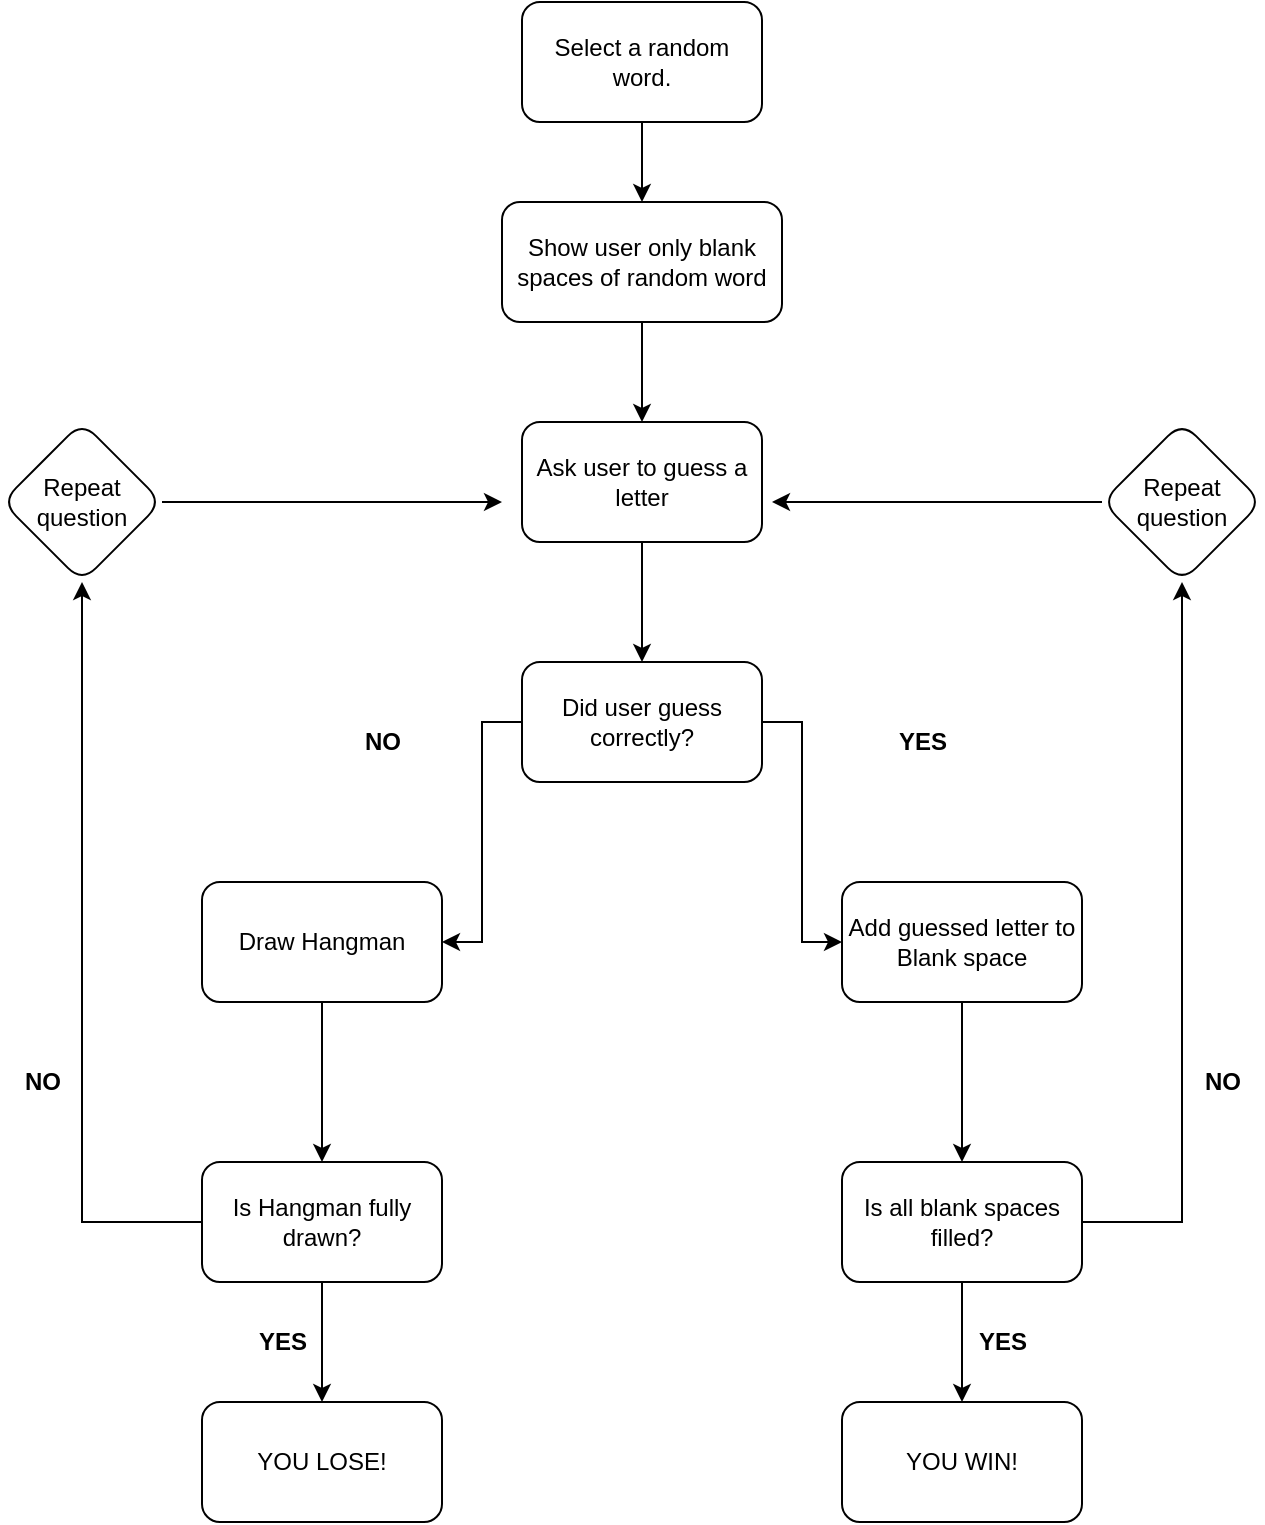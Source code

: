 <mxfile version="20.2.1" type="device"><diagram id="Nf1Wi1VbruSZgDnSM5xX" name="Page-1"><mxGraphModel dx="1550" dy="867" grid="1" gridSize="10" guides="1" tooltips="1" connect="1" arrows="1" fold="1" page="1" pageScale="1" pageWidth="850" pageHeight="1100" math="0" shadow="0"><root><mxCell id="0"/><mxCell id="1" parent="0"/><mxCell id="of4iXJx0DPBE31ISAK1j-14" value="" style="edgeStyle=orthogonalEdgeStyle;rounded=0;orthogonalLoop=1;jettySize=auto;html=1;" edge="1" parent="1" source="of4iXJx0DPBE31ISAK1j-1" target="of4iXJx0DPBE31ISAK1j-13"><mxGeometry relative="1" as="geometry"/></mxCell><mxCell id="of4iXJx0DPBE31ISAK1j-1" value="Show user only blank spaces of random word" style="rounded=1;whiteSpace=wrap;html=1;" vertex="1" parent="1"><mxGeometry x="280" y="110" width="140" height="60" as="geometry"/></mxCell><mxCell id="of4iXJx0DPBE31ISAK1j-36" value="" style="edgeStyle=orthogonalEdgeStyle;rounded=0;orthogonalLoop=1;jettySize=auto;html=1;" edge="1" parent="1" source="of4iXJx0DPBE31ISAK1j-13" target="of4iXJx0DPBE31ISAK1j-35"><mxGeometry relative="1" as="geometry"/></mxCell><mxCell id="of4iXJx0DPBE31ISAK1j-13" value="Ask user to guess a letter" style="whiteSpace=wrap;html=1;rounded=1;" vertex="1" parent="1"><mxGeometry x="290" y="220" width="120" height="60" as="geometry"/></mxCell><mxCell id="of4iXJx0DPBE31ISAK1j-21" value="" style="edgeStyle=orthogonalEdgeStyle;rounded=0;orthogonalLoop=1;jettySize=auto;html=1;" edge="1" parent="1" source="of4iXJx0DPBE31ISAK1j-15" target="of4iXJx0DPBE31ISAK1j-1"><mxGeometry relative="1" as="geometry"/></mxCell><mxCell id="of4iXJx0DPBE31ISAK1j-15" value="Select a random word." style="whiteSpace=wrap;html=1;rounded=1;" vertex="1" parent="1"><mxGeometry x="290" y="10" width="120" height="60" as="geometry"/></mxCell><mxCell id="of4iXJx0DPBE31ISAK1j-33" value="" style="edgeStyle=orthogonalEdgeStyle;rounded=0;orthogonalLoop=1;jettySize=auto;html=1;" edge="1" parent="1" source="of4iXJx0DPBE31ISAK1j-22" target="of4iXJx0DPBE31ISAK1j-28"><mxGeometry relative="1" as="geometry"/></mxCell><mxCell id="of4iXJx0DPBE31ISAK1j-22" value="Add guessed letter to Blank space" style="whiteSpace=wrap;html=1;rounded=1;" vertex="1" parent="1"><mxGeometry x="450" y="450" width="120" height="60" as="geometry"/></mxCell><mxCell id="of4iXJx0DPBE31ISAK1j-32" value="" style="edgeStyle=orthogonalEdgeStyle;rounded=0;orthogonalLoop=1;jettySize=auto;html=1;" edge="1" parent="1" source="of4iXJx0DPBE31ISAK1j-24" target="of4iXJx0DPBE31ISAK1j-30"><mxGeometry relative="1" as="geometry"/></mxCell><mxCell id="of4iXJx0DPBE31ISAK1j-24" value="Draw Hangman" style="whiteSpace=wrap;html=1;rounded=1;" vertex="1" parent="1"><mxGeometry x="130" y="450" width="120" height="60" as="geometry"/></mxCell><mxCell id="of4iXJx0DPBE31ISAK1j-60" value="" style="edgeStyle=orthogonalEdgeStyle;rounded=0;orthogonalLoop=1;jettySize=auto;html=1;entryX=0.5;entryY=1;entryDx=0;entryDy=0;" edge="1" parent="1" source="of4iXJx0DPBE31ISAK1j-28" target="of4iXJx0DPBE31ISAK1j-53"><mxGeometry relative="1" as="geometry"><mxPoint x="600" y="480" as="targetPoint"/></mxGeometry></mxCell><mxCell id="of4iXJx0DPBE31ISAK1j-64" value="" style="edgeStyle=orthogonalEdgeStyle;rounded=0;orthogonalLoop=1;jettySize=auto;html=1;" edge="1" parent="1" source="of4iXJx0DPBE31ISAK1j-28" target="of4iXJx0DPBE31ISAK1j-63"><mxGeometry relative="1" as="geometry"/></mxCell><mxCell id="of4iXJx0DPBE31ISAK1j-28" value="Is all blank spaces filled?" style="whiteSpace=wrap;html=1;rounded=1;" vertex="1" parent="1"><mxGeometry x="450" y="590" width="120" height="60" as="geometry"/></mxCell><mxCell id="of4iXJx0DPBE31ISAK1j-62" value="" style="edgeStyle=orthogonalEdgeStyle;rounded=0;orthogonalLoop=1;jettySize=auto;html=1;" edge="1" parent="1" source="of4iXJx0DPBE31ISAK1j-30" target="of4iXJx0DPBE31ISAK1j-61"><mxGeometry relative="1" as="geometry"/></mxCell><mxCell id="of4iXJx0DPBE31ISAK1j-66" value="" style="edgeStyle=orthogonalEdgeStyle;rounded=0;orthogonalLoop=1;jettySize=auto;html=1;" edge="1" parent="1" source="of4iXJx0DPBE31ISAK1j-30" target="of4iXJx0DPBE31ISAK1j-65"><mxGeometry relative="1" as="geometry"/></mxCell><mxCell id="of4iXJx0DPBE31ISAK1j-30" value="Is Hangman fully drawn?" style="whiteSpace=wrap;html=1;rounded=1;" vertex="1" parent="1"><mxGeometry x="130" y="590" width="120" height="60" as="geometry"/></mxCell><mxCell id="of4iXJx0DPBE31ISAK1j-40" value="" style="edgeStyle=orthogonalEdgeStyle;rounded=0;orthogonalLoop=1;jettySize=auto;html=1;entryX=0;entryY=0.5;entryDx=0;entryDy=0;" edge="1" parent="1" source="of4iXJx0DPBE31ISAK1j-35" target="of4iXJx0DPBE31ISAK1j-22"><mxGeometry relative="1" as="geometry"><mxPoint x="440" y="360" as="targetPoint"/></mxGeometry></mxCell><mxCell id="of4iXJx0DPBE31ISAK1j-42" value="" style="edgeStyle=orthogonalEdgeStyle;rounded=0;orthogonalLoop=1;jettySize=auto;html=1;entryX=1;entryY=0.5;entryDx=0;entryDy=0;" edge="1" parent="1" source="of4iXJx0DPBE31ISAK1j-35" target="of4iXJx0DPBE31ISAK1j-24"><mxGeometry relative="1" as="geometry"><mxPoint x="190" y="370" as="targetPoint"/></mxGeometry></mxCell><mxCell id="of4iXJx0DPBE31ISAK1j-35" value="Did user guess correctly?" style="whiteSpace=wrap;html=1;rounded=1;" vertex="1" parent="1"><mxGeometry x="290" y="340" width="120" height="60" as="geometry"/></mxCell><mxCell id="of4iXJx0DPBE31ISAK1j-43" value="&lt;b&gt;NO&lt;/b&gt;" style="text;html=1;align=center;verticalAlign=middle;resizable=0;points=[];autosize=1;strokeColor=none;fillColor=none;" vertex="1" parent="1"><mxGeometry x="200" y="365" width="40" height="30" as="geometry"/></mxCell><mxCell id="of4iXJx0DPBE31ISAK1j-44" value="&lt;b&gt;YES&lt;/b&gt;" style="text;html=1;align=center;verticalAlign=middle;resizable=0;points=[];autosize=1;strokeColor=none;fillColor=none;" vertex="1" parent="1"><mxGeometry x="465" y="365" width="50" height="30" as="geometry"/></mxCell><mxCell id="of4iXJx0DPBE31ISAK1j-70" value="" style="edgeStyle=orthogonalEdgeStyle;rounded=0;orthogonalLoop=1;jettySize=auto;html=1;" edge="1" parent="1" source="of4iXJx0DPBE31ISAK1j-53"><mxGeometry relative="1" as="geometry"><mxPoint x="415" y="260" as="targetPoint"/><Array as="points"><mxPoint x="415" y="260"/></Array></mxGeometry></mxCell><mxCell id="of4iXJx0DPBE31ISAK1j-53" value="Repeat question" style="rhombus;whiteSpace=wrap;html=1;rounded=1;" vertex="1" parent="1"><mxGeometry x="580" y="220" width="80" height="80" as="geometry"/></mxCell><mxCell id="of4iXJx0DPBE31ISAK1j-61" value="YOU LOSE!" style="rounded=1;whiteSpace=wrap;html=1;" vertex="1" parent="1"><mxGeometry x="130" y="710" width="120" height="60" as="geometry"/></mxCell><mxCell id="of4iXJx0DPBE31ISAK1j-63" value="YOU WIN!" style="whiteSpace=wrap;html=1;rounded=1;" vertex="1" parent="1"><mxGeometry x="450" y="710" width="120" height="60" as="geometry"/></mxCell><mxCell id="of4iXJx0DPBE31ISAK1j-72" value="" style="edgeStyle=orthogonalEdgeStyle;rounded=0;orthogonalLoop=1;jettySize=auto;html=1;" edge="1" parent="1" source="of4iXJx0DPBE31ISAK1j-65"><mxGeometry relative="1" as="geometry"><mxPoint x="280" y="260" as="targetPoint"/></mxGeometry></mxCell><mxCell id="of4iXJx0DPBE31ISAK1j-65" value="Repeat question" style="rhombus;whiteSpace=wrap;html=1;rounded=1;" vertex="1" parent="1"><mxGeometry x="30" y="220" width="80" height="80" as="geometry"/></mxCell><mxCell id="of4iXJx0DPBE31ISAK1j-73" value="&lt;b&gt;NO&lt;/b&gt;" style="text;html=1;align=center;verticalAlign=middle;resizable=0;points=[];autosize=1;strokeColor=none;fillColor=none;" vertex="1" parent="1"><mxGeometry x="620" y="535" width="40" height="30" as="geometry"/></mxCell><mxCell id="of4iXJx0DPBE31ISAK1j-74" value="&lt;b&gt;YES&lt;/b&gt;" style="text;html=1;align=center;verticalAlign=middle;resizable=0;points=[];autosize=1;strokeColor=none;fillColor=none;" vertex="1" parent="1"><mxGeometry x="505" y="665" width="50" height="30" as="geometry"/></mxCell><mxCell id="of4iXJx0DPBE31ISAK1j-75" value="&lt;b&gt;YES&lt;br&gt;&lt;/b&gt;" style="text;html=1;align=center;verticalAlign=middle;resizable=0;points=[];autosize=1;strokeColor=none;fillColor=none;" vertex="1" parent="1"><mxGeometry x="145" y="665" width="50" height="30" as="geometry"/></mxCell><mxCell id="of4iXJx0DPBE31ISAK1j-76" value="&lt;b&gt;NO&lt;/b&gt;" style="text;html=1;align=center;verticalAlign=middle;resizable=0;points=[];autosize=1;strokeColor=none;fillColor=none;" vertex="1" parent="1"><mxGeometry x="30" y="535" width="40" height="30" as="geometry"/></mxCell></root></mxGraphModel></diagram></mxfile>